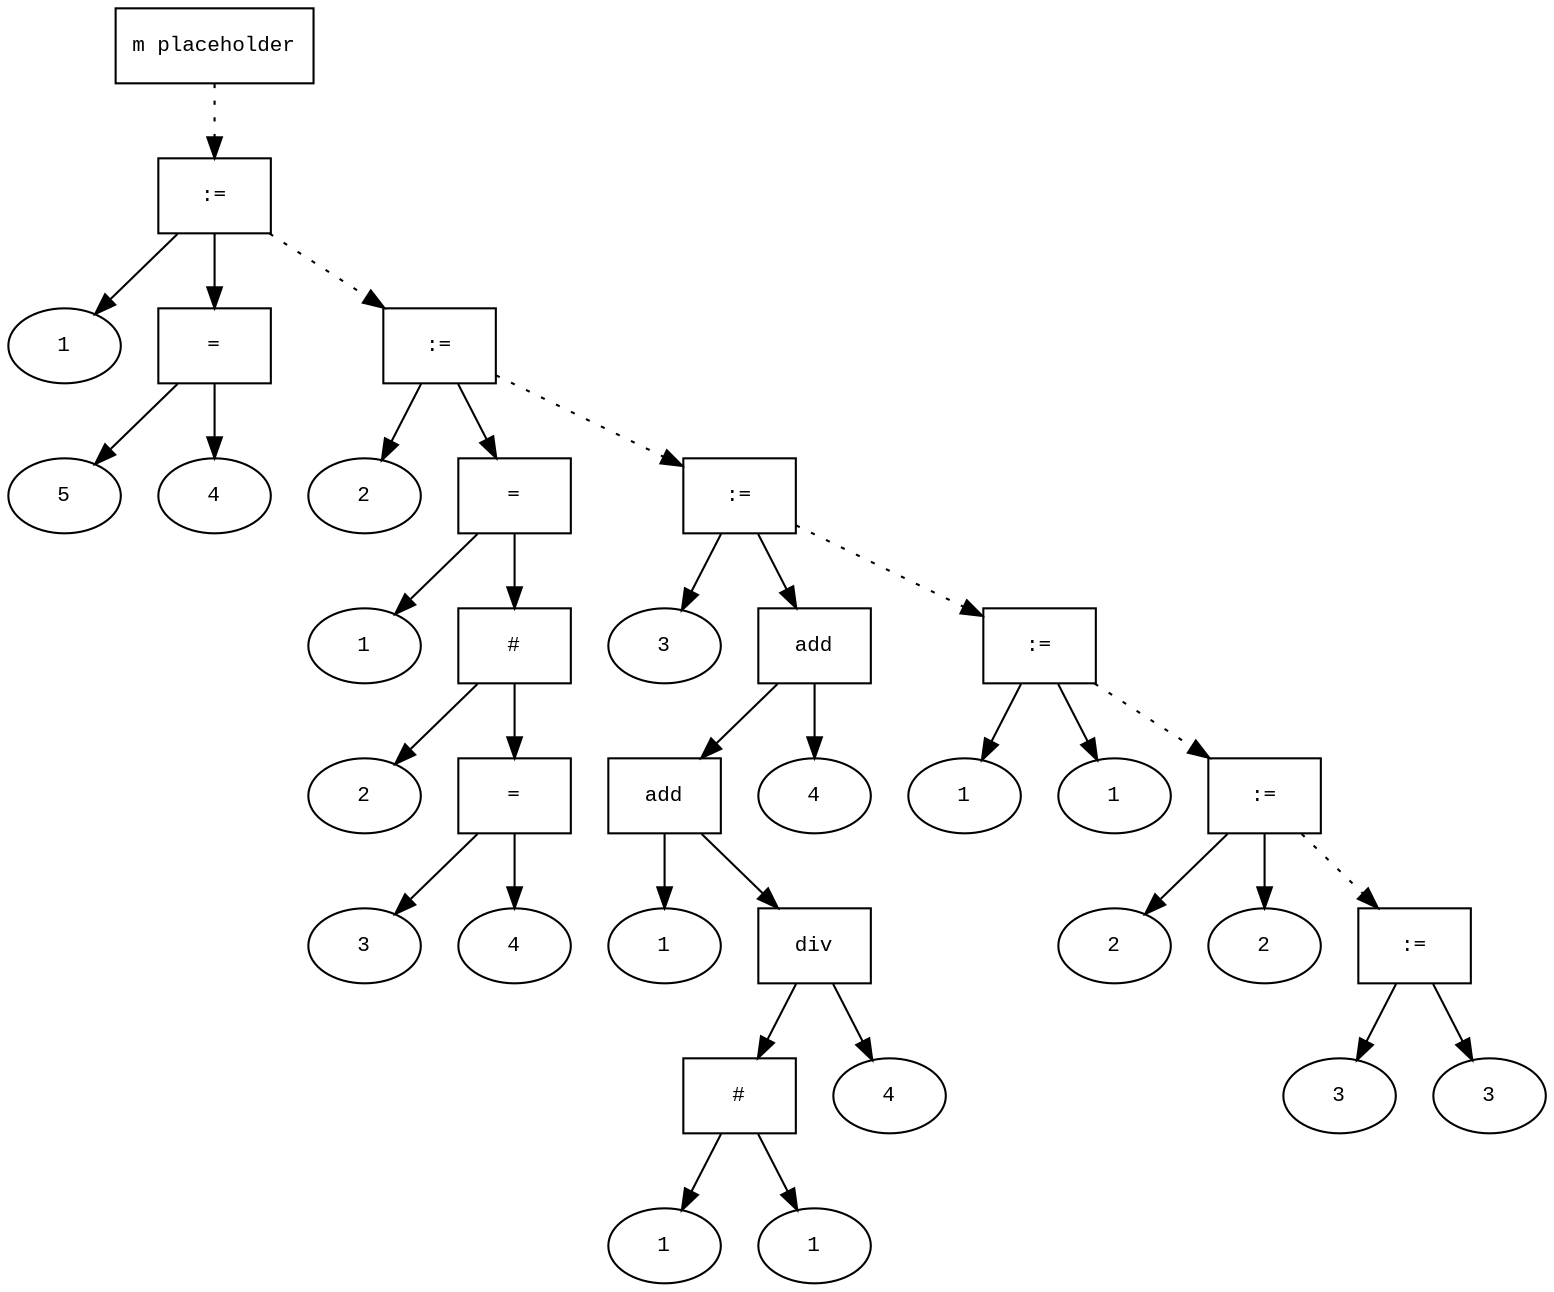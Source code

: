 digraph AST {
  graph [fontname="Times New Roman",fontsize=10];
  node  [fontname="Courier New",fontsize=10];
  edge  [fontname="Times New Roman",fontsize=10];

  node0 [label="m placeholder",shape=box];
  node5 [label=":=",shape=box];
  node1 [label="1",shape=ellipse];
  node5->node1;
  node4 [label="=",shape=box];
  node2 [label="5",shape=ellipse];
  node4->node2;
  node3 [label="4",shape=ellipse];
  node4->node3;
  node5->node4;
  node0 -> node5 [style=dotted];
  node14 [label=":=",shape=box];
  node6 [label="2",shape=ellipse];
  node14->node6;
  node13 [label="=",shape=box];
  node7 [label="1",shape=ellipse];
  node13->node7;
  node12 [label="#",shape=box];
  node8 [label="2",shape=ellipse];
  node12->node8;
  node11 [label="=",shape=box];
  node9 [label="3",shape=ellipse];
  node11->node9;
  node10 [label="4",shape=ellipse];
  node11->node10;
  node12->node11;
  node13->node12;
  node14->node13;
  node5 -> node14 [style=dotted];
  node25 [label=":=",shape=box];
  node15 [label="3",shape=ellipse];
  node25->node15;
  node24 [label="add",shape=box];
  node22 [label="add",shape=box];
  node16 [label="1",shape=ellipse];
  node22->node16;
  node21 [label="div",shape=box];
  node19 [label="#",shape=box];
  node17 [label="1",shape=ellipse];
  node19->node17;
  node18 [label="1",shape=ellipse];
  node19->node18;
  node21->node19;
  node20 [label="4",shape=ellipse];
  node21->node20;
  node22->node21;
  node24->node22;
  node23 [label="4",shape=ellipse];
  node24->node23;
  node25->node24;
  node14 -> node25 [style=dotted];
  node28 [label=":=",shape=box];
  node26 [label="1",shape=ellipse];
  node28->node26;
  node27 [label="1",shape=ellipse];
  node28->node27;
  node25 -> node28 [style=dotted];
  node31 [label=":=",shape=box];
  node29 [label="2",shape=ellipse];
  node31->node29;
  node30 [label="2",shape=ellipse];
  node31->node30;
  node28 -> node31 [style=dotted];
  node34 [label=":=",shape=box];
  node32 [label="3",shape=ellipse];
  node34->node32;
  node33 [label="3",shape=ellipse];
  node34->node33;
  node31 -> node34 [style=dotted];
}
